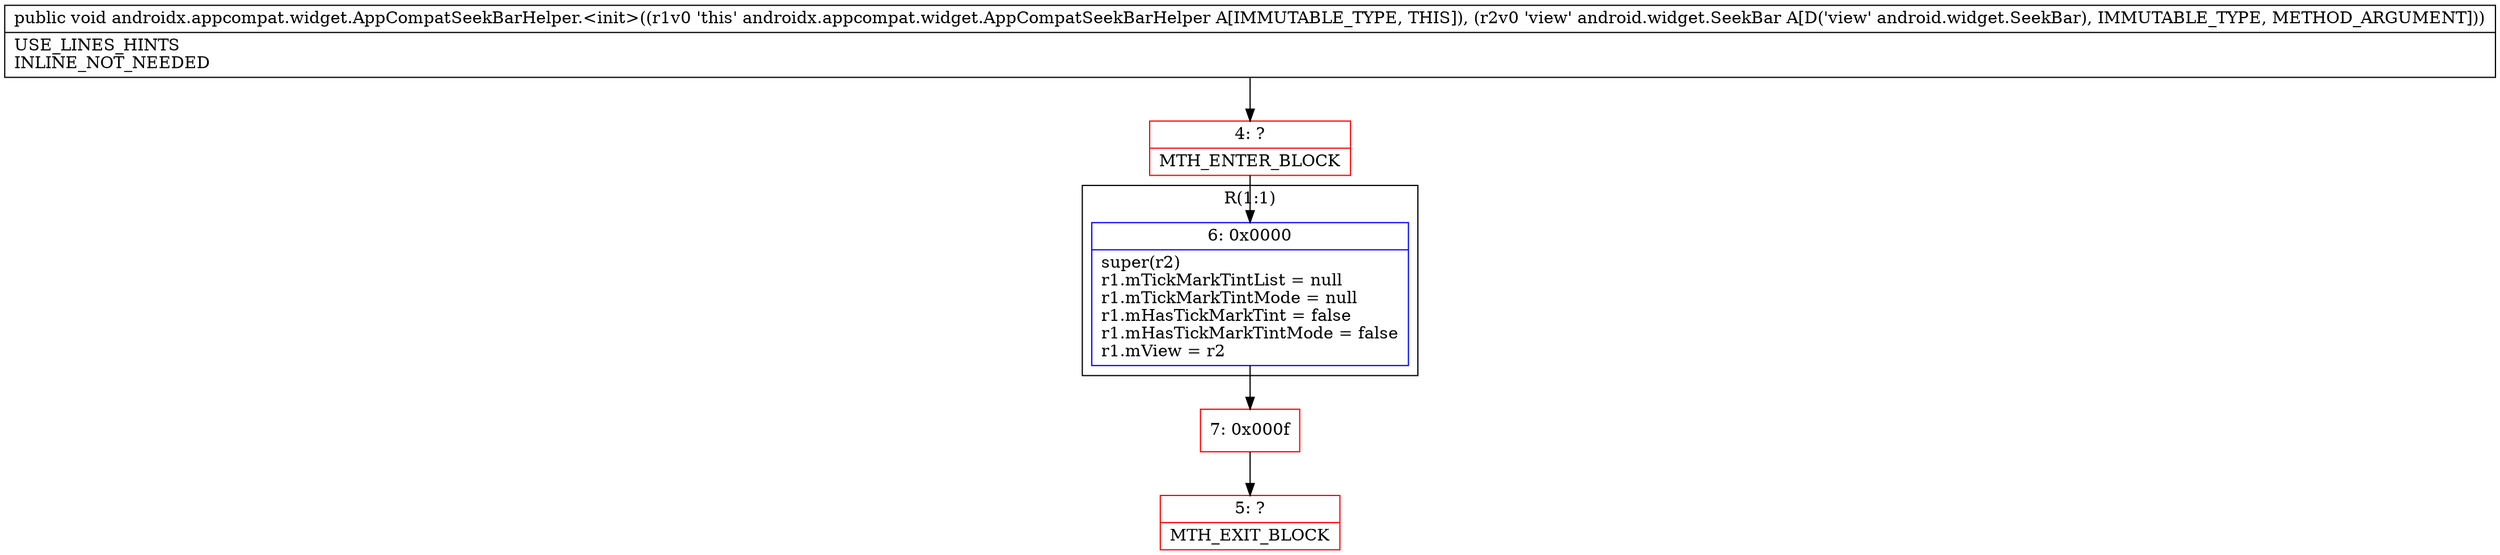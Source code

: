 digraph "CFG forandroidx.appcompat.widget.AppCompatSeekBarHelper.\<init\>(Landroid\/widget\/SeekBar;)V" {
subgraph cluster_Region_971552938 {
label = "R(1:1)";
node [shape=record,color=blue];
Node_6 [shape=record,label="{6\:\ 0x0000|super(r2)\lr1.mTickMarkTintList = null\lr1.mTickMarkTintMode = null\lr1.mHasTickMarkTint = false\lr1.mHasTickMarkTintMode = false\lr1.mView = r2\l}"];
}
Node_4 [shape=record,color=red,label="{4\:\ ?|MTH_ENTER_BLOCK\l}"];
Node_7 [shape=record,color=red,label="{7\:\ 0x000f}"];
Node_5 [shape=record,color=red,label="{5\:\ ?|MTH_EXIT_BLOCK\l}"];
MethodNode[shape=record,label="{public void androidx.appcompat.widget.AppCompatSeekBarHelper.\<init\>((r1v0 'this' androidx.appcompat.widget.AppCompatSeekBarHelper A[IMMUTABLE_TYPE, THIS]), (r2v0 'view' android.widget.SeekBar A[D('view' android.widget.SeekBar), IMMUTABLE_TYPE, METHOD_ARGUMENT]))  | USE_LINES_HINTS\lINLINE_NOT_NEEDED\l}"];
MethodNode -> Node_4;Node_6 -> Node_7;
Node_4 -> Node_6;
Node_7 -> Node_5;
}

